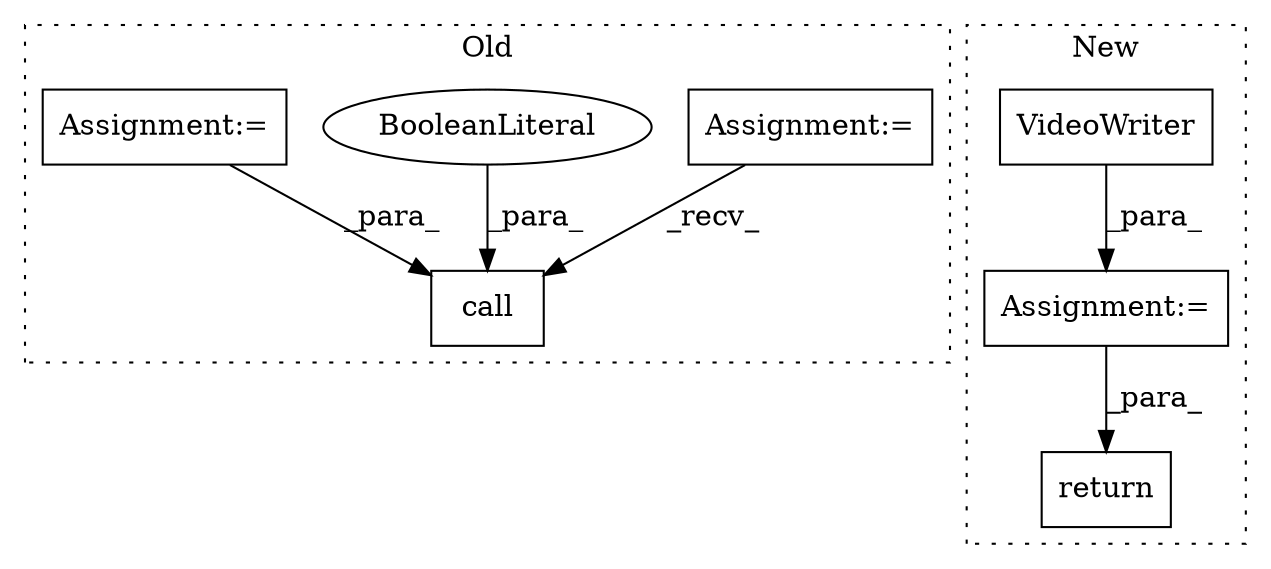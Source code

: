 digraph G {
subgraph cluster0 {
1 [label="call" a="32" s="1003,1020" l="5,1" shape="box"];
4 [label="Assignment:=" a="7" s="680" l="10" shape="box"];
6 [label="BooleanLiteral" a="9" s="1016" l="4" shape="ellipse"];
7 [label="Assignment:=" a="7" s="703" l="7" shape="box"];
label = "Old";
style="dotted";
}
subgraph cluster1 {
2 [label="return" a="41" s="701" l="7" shape="box"];
3 [label="Assignment:=" a="7" s="676" l="1" shape="box"];
5 [label="VideoWriter" a="32" s="677,694" l="12,1" shape="box"];
label = "New";
style="dotted";
}
3 -> 2 [label="_para_"];
4 -> 1 [label="_recv_"];
5 -> 3 [label="_para_"];
6 -> 1 [label="_para_"];
7 -> 1 [label="_para_"];
}